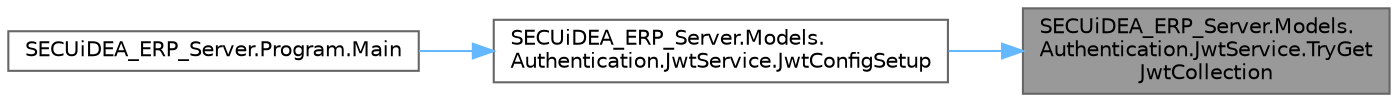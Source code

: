 digraph "SECUiDEA_ERP_Server.Models.Authentication.JwtService.TryGetJwtCollection"
{
 // LATEX_PDF_SIZE
  bgcolor="transparent";
  edge [fontname=Helvetica,fontsize=10,labelfontname=Helvetica,labelfontsize=10];
  node [fontname=Helvetica,fontsize=10,shape=box,height=0.2,width=0.4];
  rankdir="RL";
  Node1 [id="Node000001",label="SECUiDEA_ERP_Server.Models.\lAuthentication.JwtService.TryGet\lJwtCollection",height=0.2,width=0.4,color="gray40", fillcolor="grey60", style="filled", fontcolor="black",tooltip="JWT 설정을 가져오기 위한 메서드 (예외 처리 없이 시도)"];
  Node1 -> Node2 [id="edge3_Node000001_Node000002",dir="back",color="steelblue1",style="solid",tooltip=" "];
  Node2 [id="Node000002",label="SECUiDEA_ERP_Server.Models.\lAuthentication.JwtService.JwtConfigSetup",height=0.2,width=0.4,color="grey40", fillcolor="white", style="filled",URL="$class_s_e_c_ui_d_e_a___e_r_p___server_1_1_models_1_1_authentication_1_1_jwt_service.html#a9ac92c4e87ec80204d647c4368ea2226",tooltip="JWT 설정을 초기화하는 메서드"];
  Node2 -> Node3 [id="edge4_Node000002_Node000003",dir="back",color="steelblue1",style="solid",tooltip=" "];
  Node3 [id="Node000003",label="SECUiDEA_ERP_Server.Program.Main",height=0.2,width=0.4,color="grey40", fillcolor="white", style="filled",URL="$class_s_e_c_ui_d_e_a___e_r_p___server_1_1_program.html#ad4b68fc74b4f25647b8d739a053041af",tooltip=" "];
}
